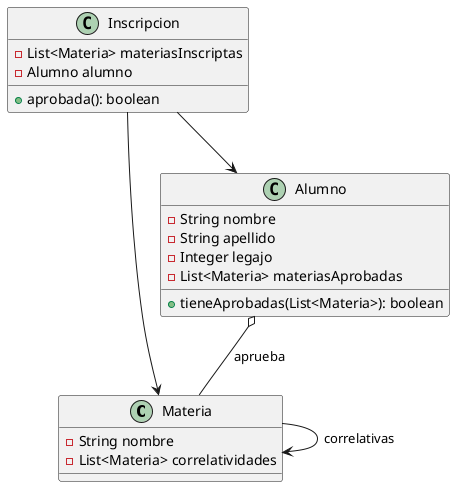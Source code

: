 @startuml
class Materia {
    - String nombre
    - List<Materia> correlatividades
}

class Alumno {
    - String nombre
    - String apellido
    - Integer legajo
    - List<Materia> materiasAprobadas
    + tieneAprobadas(List<Materia>): boolean
}

class Inscripcion {
    - List<Materia> materiasInscriptas
    - Alumno alumno
    + aprobada(): boolean
}

Alumno o-- Materia : aprueba
Materia --> Materia : correlativas
Inscripcion --> Alumno
Inscripcion --> Materia
@enduml